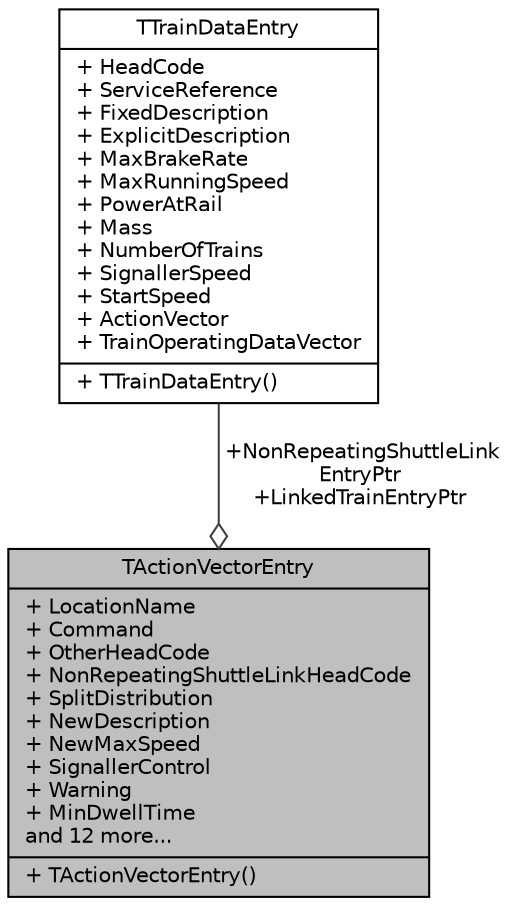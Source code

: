 digraph "TActionVectorEntry"
{
 // INTERACTIVE_SVG=YES
 // LATEX_PDF_SIZE
  edge [fontname="Helvetica",fontsize="10",labelfontname="Helvetica",labelfontsize="10"];
  node [fontname="Helvetica",fontsize="10",shape=record];
  Node1 [label="{TActionVectorEntry\n|+ LocationName\l+ Command\l+ OtherHeadCode\l+ NonRepeatingShuttleLinkHeadCode\l+ SplitDistribution\l+ NewDescription\l+ NewMaxSpeed\l+ SignallerControl\l+ Warning\l+ MinDwellTime\land 12 more...\l|+ TActionVectorEntry()\l}",height=0.2,width=0.4,color="black", fillcolor="grey75", style="filled", fontcolor="black",tooltip="Contains a single train action in a timetable - repeat entry is also of this class though no train ac..."];
  Node2 -> Node1 [color="grey25",fontsize="10",style="solid",label=" +NonRepeatingShuttleLink\lEntryPtr\n+LinkedTrainEntryPtr" ,arrowhead="odiamond",fontname="Helvetica"];
  Node2 [label="{TTrainDataEntry\n|+ HeadCode\l+ ServiceReference\l+ FixedDescription\l+ ExplicitDescription\l+ MaxBrakeRate\l+ MaxRunningSpeed\l+ PowerAtRail\l+ Mass\l+ NumberOfTrains\l+ SignallerSpeed\l+ StartSpeed\l+ ActionVector\l+ TrainOperatingDataVector\l|+ TTrainDataEntry()\l}",height=0.2,width=0.4,color="black", fillcolor="white", style="filled",URL="$class_t_train_data_entry.html",tooltip="Contains all data for a single timetable service entry."];
}
